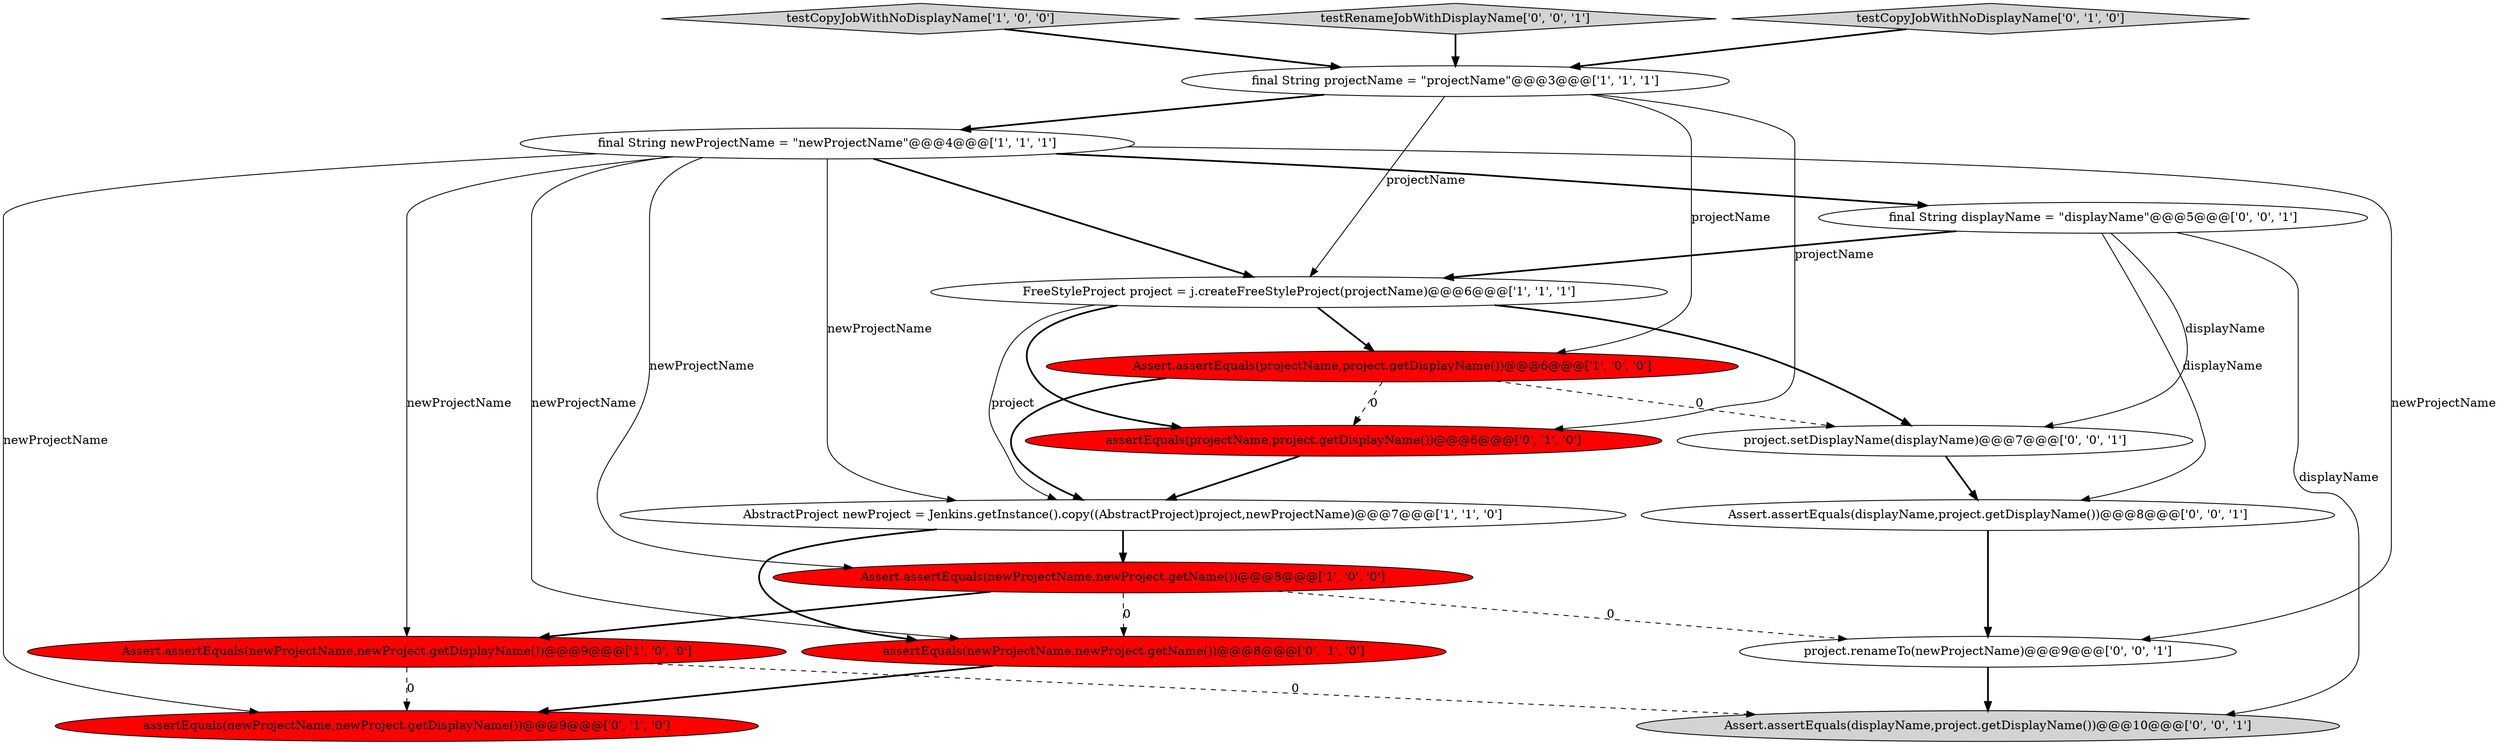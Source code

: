 digraph {
8 [style = filled, label = "assertEquals(projectName,project.getDisplayName())@@@6@@@['0', '1', '0']", fillcolor = red, shape = ellipse image = "AAA1AAABBB2BBB"];
9 [style = filled, label = "assertEquals(newProjectName,newProject.getName())@@@8@@@['0', '1', '0']", fillcolor = red, shape = ellipse image = "AAA1AAABBB2BBB"];
0 [style = filled, label = "testCopyJobWithNoDisplayName['1', '0', '0']", fillcolor = lightgray, shape = diamond image = "AAA0AAABBB1BBB"];
1 [style = filled, label = "final String projectName = \"projectName\"@@@3@@@['1', '1', '1']", fillcolor = white, shape = ellipse image = "AAA0AAABBB1BBB"];
7 [style = filled, label = "final String newProjectName = \"newProjectName\"@@@4@@@['1', '1', '1']", fillcolor = white, shape = ellipse image = "AAA0AAABBB1BBB"];
5 [style = filled, label = "AbstractProject newProject = Jenkins.getInstance().copy((AbstractProject)project,newProjectName)@@@7@@@['1', '1', '0']", fillcolor = white, shape = ellipse image = "AAA0AAABBB1BBB"];
11 [style = filled, label = "assertEquals(newProjectName,newProject.getDisplayName())@@@9@@@['0', '1', '0']", fillcolor = red, shape = ellipse image = "AAA1AAABBB2BBB"];
13 [style = filled, label = "project.renameTo(newProjectName)@@@9@@@['0', '0', '1']", fillcolor = white, shape = ellipse image = "AAA0AAABBB3BBB"];
14 [style = filled, label = "final String displayName = \"displayName\"@@@5@@@['0', '0', '1']", fillcolor = white, shape = ellipse image = "AAA0AAABBB3BBB"];
17 [style = filled, label = "Assert.assertEquals(displayName,project.getDisplayName())@@@8@@@['0', '0', '1']", fillcolor = white, shape = ellipse image = "AAA0AAABBB3BBB"];
4 [style = filled, label = "FreeStyleProject project = j.createFreeStyleProject(projectName)@@@6@@@['1', '1', '1']", fillcolor = white, shape = ellipse image = "AAA0AAABBB1BBB"];
3 [style = filled, label = "Assert.assertEquals(newProjectName,newProject.getName())@@@8@@@['1', '0', '0']", fillcolor = red, shape = ellipse image = "AAA1AAABBB1BBB"];
16 [style = filled, label = "project.setDisplayName(displayName)@@@7@@@['0', '0', '1']", fillcolor = white, shape = ellipse image = "AAA0AAABBB3BBB"];
2 [style = filled, label = "Assert.assertEquals(projectName,project.getDisplayName())@@@6@@@['1', '0', '0']", fillcolor = red, shape = ellipse image = "AAA1AAABBB1BBB"];
12 [style = filled, label = "testRenameJobWithDisplayName['0', '0', '1']", fillcolor = lightgray, shape = diamond image = "AAA0AAABBB3BBB"];
15 [style = filled, label = "Assert.assertEquals(displayName,project.getDisplayName())@@@10@@@['0', '0', '1']", fillcolor = lightgray, shape = ellipse image = "AAA0AAABBB3BBB"];
10 [style = filled, label = "testCopyJobWithNoDisplayName['0', '1', '0']", fillcolor = lightgray, shape = diamond image = "AAA0AAABBB2BBB"];
6 [style = filled, label = "Assert.assertEquals(newProjectName,newProject.getDisplayName())@@@9@@@['1', '0', '0']", fillcolor = red, shape = ellipse image = "AAA1AAABBB1BBB"];
5->3 [style = bold, label=""];
4->5 [style = solid, label="project"];
9->11 [style = bold, label=""];
5->9 [style = bold, label=""];
6->11 [style = dashed, label="0"];
7->11 [style = solid, label="newProjectName"];
7->5 [style = solid, label="newProjectName"];
3->6 [style = bold, label=""];
7->6 [style = solid, label="newProjectName"];
1->4 [style = solid, label="projectName"];
4->2 [style = bold, label=""];
7->4 [style = bold, label=""];
16->17 [style = bold, label=""];
7->13 [style = solid, label="newProjectName"];
7->9 [style = solid, label="newProjectName"];
3->13 [style = dashed, label="0"];
12->1 [style = bold, label=""];
2->8 [style = dashed, label="0"];
1->7 [style = bold, label=""];
7->14 [style = bold, label=""];
14->15 [style = solid, label="displayName"];
8->5 [style = bold, label=""];
3->9 [style = dashed, label="0"];
6->15 [style = dashed, label="0"];
0->1 [style = bold, label=""];
1->2 [style = solid, label="projectName"];
2->16 [style = dashed, label="0"];
4->8 [style = bold, label=""];
1->8 [style = solid, label="projectName"];
17->13 [style = bold, label=""];
13->15 [style = bold, label=""];
7->3 [style = solid, label="newProjectName"];
10->1 [style = bold, label=""];
14->17 [style = solid, label="displayName"];
4->16 [style = bold, label=""];
14->16 [style = solid, label="displayName"];
2->5 [style = bold, label=""];
14->4 [style = bold, label=""];
}
